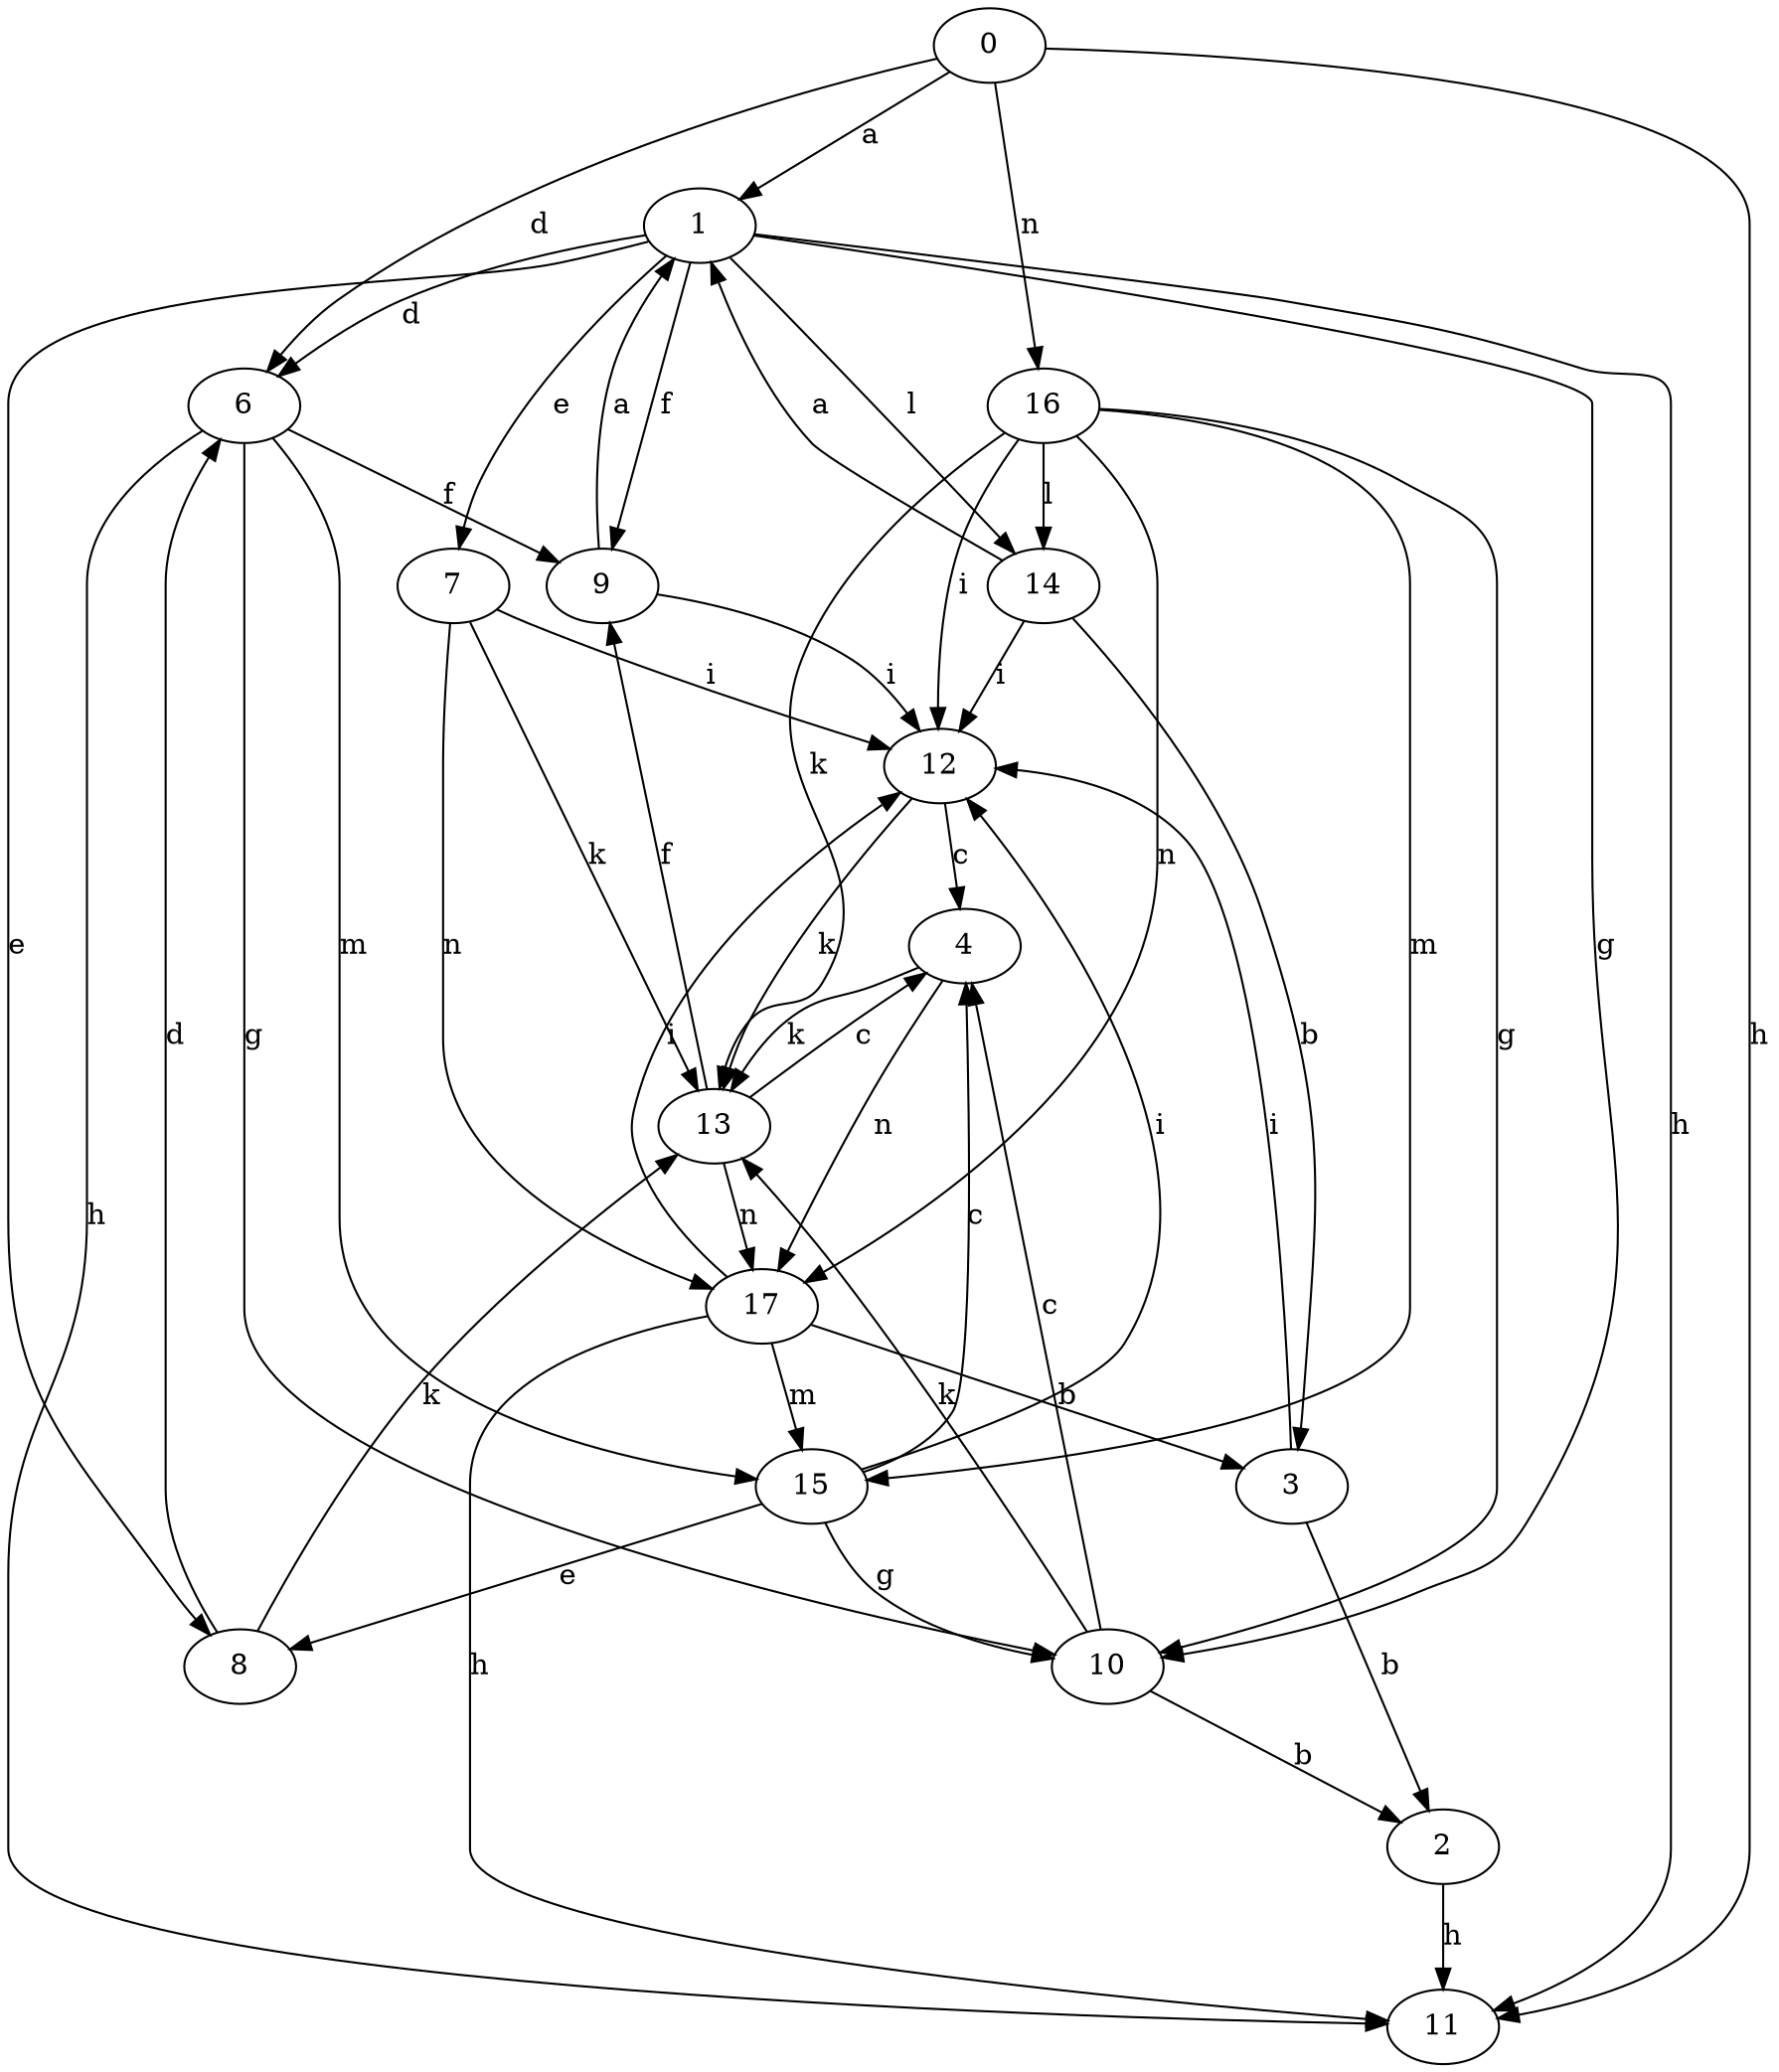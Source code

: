 strict digraph  {
1;
2;
3;
4;
6;
7;
8;
9;
10;
11;
12;
13;
14;
15;
16;
17;
0;
1 -> 6  [label=d];
1 -> 7  [label=e];
1 -> 8  [label=e];
1 -> 9  [label=f];
1 -> 10  [label=g];
1 -> 11  [label=h];
1 -> 14  [label=l];
2 -> 11  [label=h];
3 -> 2  [label=b];
3 -> 12  [label=i];
4 -> 13  [label=k];
4 -> 17  [label=n];
6 -> 9  [label=f];
6 -> 10  [label=g];
6 -> 11  [label=h];
6 -> 15  [label=m];
7 -> 12  [label=i];
7 -> 13  [label=k];
7 -> 17  [label=n];
8 -> 6  [label=d];
8 -> 13  [label=k];
9 -> 1  [label=a];
9 -> 12  [label=i];
10 -> 2  [label=b];
10 -> 4  [label=c];
10 -> 13  [label=k];
12 -> 4  [label=c];
12 -> 13  [label=k];
13 -> 4  [label=c];
13 -> 9  [label=f];
13 -> 17  [label=n];
14 -> 1  [label=a];
14 -> 3  [label=b];
14 -> 12  [label=i];
15 -> 4  [label=c];
15 -> 8  [label=e];
15 -> 10  [label=g];
15 -> 12  [label=i];
16 -> 10  [label=g];
16 -> 12  [label=i];
16 -> 13  [label=k];
16 -> 14  [label=l];
16 -> 15  [label=m];
16 -> 17  [label=n];
17 -> 3  [label=b];
17 -> 11  [label=h];
17 -> 12  [label=i];
17 -> 15  [label=m];
0 -> 1  [label=a];
0 -> 6  [label=d];
0 -> 11  [label=h];
0 -> 16  [label=n];
}
